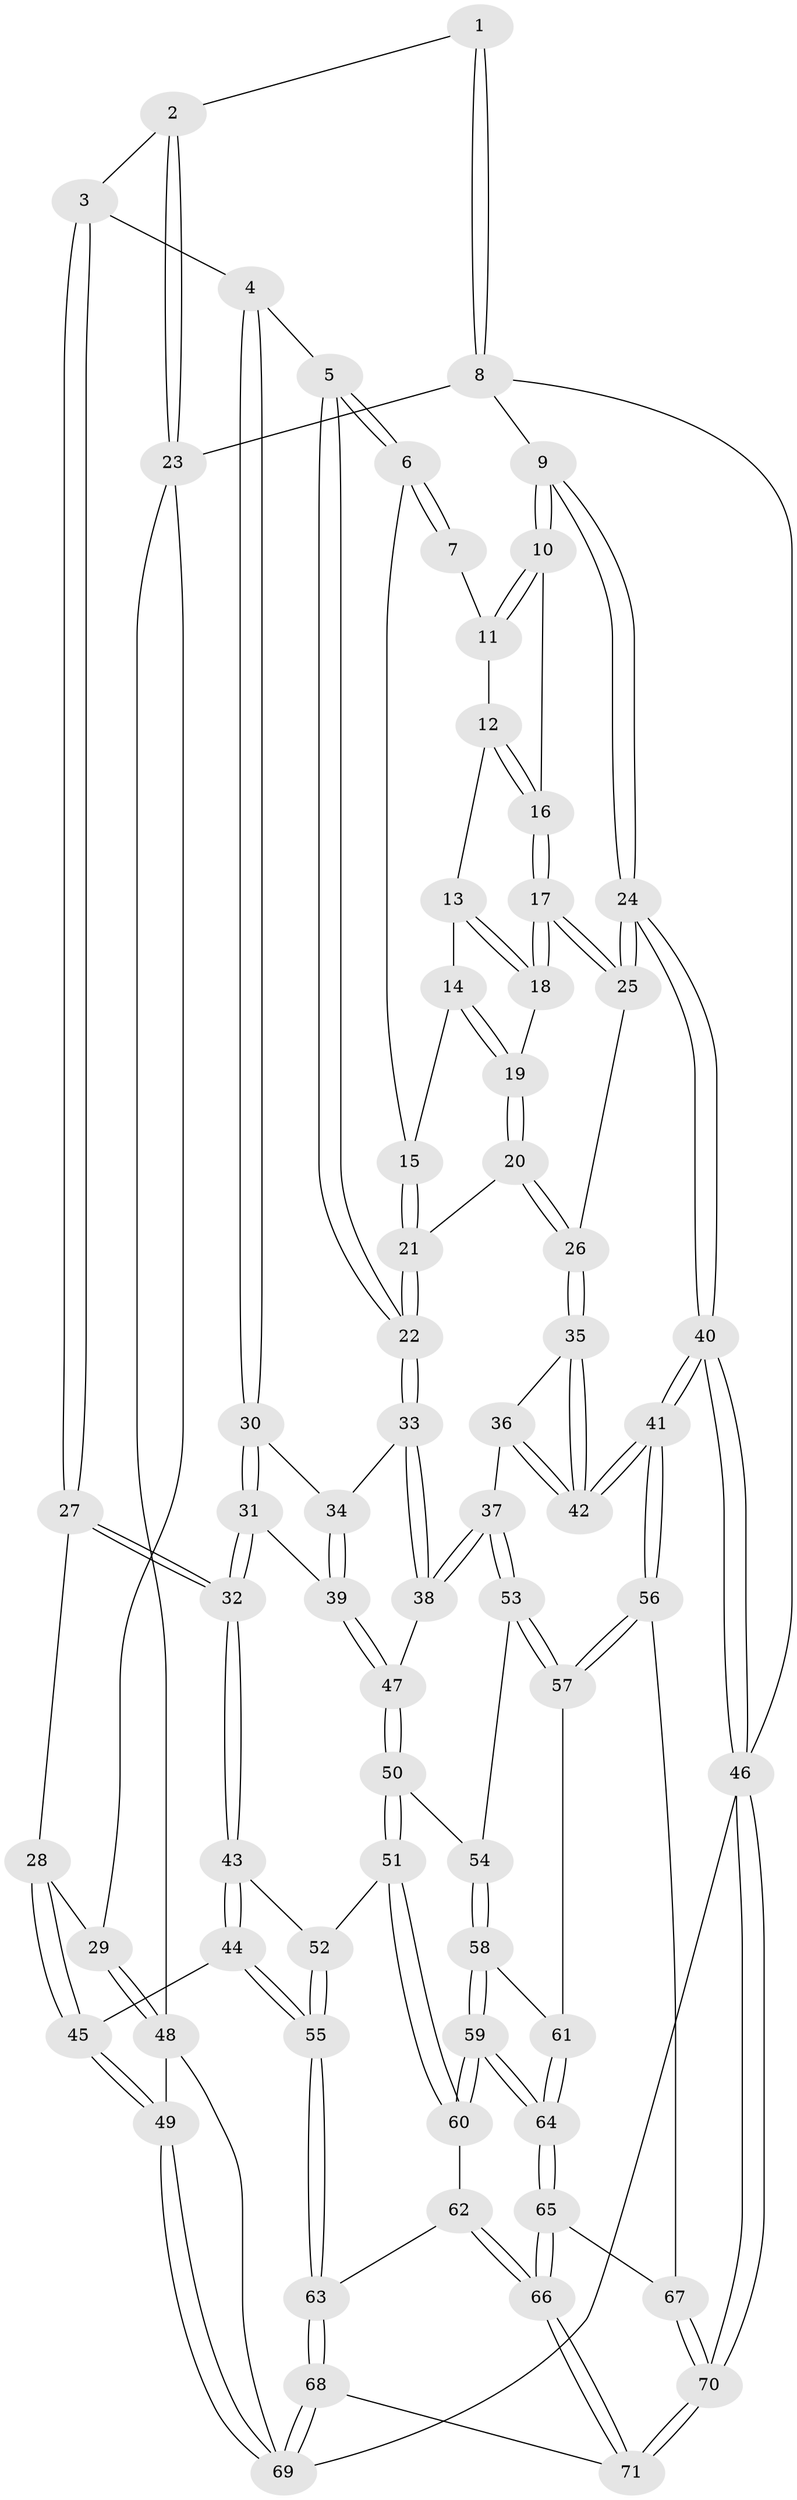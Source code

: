 // coarse degree distribution, {3: 0.10204081632653061, 4: 0.24489795918367346, 6: 0.2857142857142857, 2: 0.02040816326530612, 5: 0.32653061224489793, 7: 0.02040816326530612}
// Generated by graph-tools (version 1.1) at 2025/21/03/04/25 18:21:17]
// undirected, 71 vertices, 174 edges
graph export_dot {
graph [start="1"]
  node [color=gray90,style=filled];
  1 [pos="+0.7748778765071566+0"];
  2 [pos="+0.163484431577092+0"];
  3 [pos="+0.36537293553905426+0.10604727932940204"];
  4 [pos="+0.43534665141466905+0.1673442088603987"];
  5 [pos="+0.5033614266650847+0.1695793314140855"];
  6 [pos="+0.5984496223498168+0.15193669072851987"];
  7 [pos="+0.6934529527630648+0.06969432028115537"];
  8 [pos="+1+0"];
  9 [pos="+1+0"];
  10 [pos="+1+0.033613620007027216"];
  11 [pos="+0.794203030851581+0.1367360690764634"];
  12 [pos="+0.7881774243498088+0.18832174049194875"];
  13 [pos="+0.7828923681608381+0.20174361812168168"];
  14 [pos="+0.7354894404289686+0.22403737757959802"];
  15 [pos="+0.6609355720799204+0.20068648622688462"];
  16 [pos="+0.9112884996239641+0.20832713620484217"];
  17 [pos="+0.8627124817580911+0.2871234284791213"];
  18 [pos="+0.8197184423596255+0.25024030242032225"];
  19 [pos="+0.7432462657764624+0.2830407645094201"];
  20 [pos="+0.7349352174468476+0.3720270213478112"];
  21 [pos="+0.7003508753844576+0.3814324856191431"];
  22 [pos="+0.6894361683744985+0.38763823401430214"];
  23 [pos="+0+0"];
  24 [pos="+1+0.2831955154010696"];
  25 [pos="+0.8636486333404296+0.3758346561565728"];
  26 [pos="+0.8555181807821196+0.38563823827723487"];
  27 [pos="+0.20573987002990451+0.40997659329164315"];
  28 [pos="+0.17406335557657954+0.40985504531763073"];
  29 [pos="+0+0.20692493205722043"];
  30 [pos="+0.44267079913817087+0.27382679947614386"];
  31 [pos="+0.3841456544227236+0.4642861806090253"];
  32 [pos="+0.3259109406448396+0.4841608623986947"];
  33 [pos="+0.6516132575193404+0.4321789048671237"];
  34 [pos="+0.6039399514843355+0.42078695222212487"];
  35 [pos="+0.8582071451462993+0.3995965896980777"];
  36 [pos="+0.7219480415726743+0.5935722590260448"];
  37 [pos="+0.7117645516104953+0.5926468542340078"];
  38 [pos="+0.6551915551020197+0.47602180523401494"];
  39 [pos="+0.4372441257799549+0.49892777957696455"];
  40 [pos="+1+0.8420148450005156"];
  41 [pos="+1+0.8164232320020283"];
  42 [pos="+1+0.7108793362719417"];
  43 [pos="+0.31529929451316435+0.5107533911343574"];
  44 [pos="+0.07563670471704692+0.7081595722112105"];
  45 [pos="+0.07358861966435801+0.7074740749662253"];
  46 [pos="+1+1"];
  47 [pos="+0.48946203479265155+0.5759333635073516"];
  48 [pos="+0+0.6889871049432842"];
  49 [pos="+0+0.7005044593118749"];
  50 [pos="+0.5056452185743702+0.6518099978425613"];
  51 [pos="+0.41844326183318953+0.7237116535047122"];
  52 [pos="+0.33705368652996776+0.6256381065095887"];
  53 [pos="+0.6226884930642977+0.6783297818915838"];
  54 [pos="+0.6125599830233548+0.6808628116770464"];
  55 [pos="+0.11787925114752008+0.7381827997633238"];
  56 [pos="+0.7513097964169311+0.8131259729609855"];
  57 [pos="+0.7430508306876079+0.8091724026747532"];
  58 [pos="+0.5858201421704673+0.8110467943841573"];
  59 [pos="+0.5708875370013189+0.8463155349570676"];
  60 [pos="+0.4133656778990091+0.7353337618042542"];
  61 [pos="+0.7379864612287712+0.8105265380064821"];
  62 [pos="+0.37994390681799667+0.7740347263906573"];
  63 [pos="+0.20652265644227474+0.8228375207389844"];
  64 [pos="+0.5732012777261078+0.8813484385558662"];
  65 [pos="+0.5623289481705249+0.9435484911667027"];
  66 [pos="+0.5086937602710015+1"];
  67 [pos="+0.6820139000483962+0.9204570638348795"];
  68 [pos="+0.24857671507481358+1"];
  69 [pos="+0.20009229568119868+1"];
  70 [pos="+1+1"];
  71 [pos="+0.46656394939732004+1"];
  1 -- 2;
  1 -- 8;
  1 -- 8;
  2 -- 3;
  2 -- 23;
  2 -- 23;
  3 -- 4;
  3 -- 27;
  3 -- 27;
  4 -- 5;
  4 -- 30;
  4 -- 30;
  5 -- 6;
  5 -- 6;
  5 -- 22;
  5 -- 22;
  6 -- 7;
  6 -- 7;
  6 -- 15;
  7 -- 11;
  8 -- 9;
  8 -- 23;
  8 -- 46;
  9 -- 10;
  9 -- 10;
  9 -- 24;
  9 -- 24;
  10 -- 11;
  10 -- 11;
  10 -- 16;
  11 -- 12;
  12 -- 13;
  12 -- 16;
  12 -- 16;
  13 -- 14;
  13 -- 18;
  13 -- 18;
  14 -- 15;
  14 -- 19;
  14 -- 19;
  15 -- 21;
  15 -- 21;
  16 -- 17;
  16 -- 17;
  17 -- 18;
  17 -- 18;
  17 -- 25;
  17 -- 25;
  18 -- 19;
  19 -- 20;
  19 -- 20;
  20 -- 21;
  20 -- 26;
  20 -- 26;
  21 -- 22;
  21 -- 22;
  22 -- 33;
  22 -- 33;
  23 -- 29;
  23 -- 48;
  24 -- 25;
  24 -- 25;
  24 -- 40;
  24 -- 40;
  25 -- 26;
  26 -- 35;
  26 -- 35;
  27 -- 28;
  27 -- 32;
  27 -- 32;
  28 -- 29;
  28 -- 45;
  28 -- 45;
  29 -- 48;
  29 -- 48;
  30 -- 31;
  30 -- 31;
  30 -- 34;
  31 -- 32;
  31 -- 32;
  31 -- 39;
  32 -- 43;
  32 -- 43;
  33 -- 34;
  33 -- 38;
  33 -- 38;
  34 -- 39;
  34 -- 39;
  35 -- 36;
  35 -- 42;
  35 -- 42;
  36 -- 37;
  36 -- 42;
  36 -- 42;
  37 -- 38;
  37 -- 38;
  37 -- 53;
  37 -- 53;
  38 -- 47;
  39 -- 47;
  39 -- 47;
  40 -- 41;
  40 -- 41;
  40 -- 46;
  40 -- 46;
  41 -- 42;
  41 -- 42;
  41 -- 56;
  41 -- 56;
  43 -- 44;
  43 -- 44;
  43 -- 52;
  44 -- 45;
  44 -- 55;
  44 -- 55;
  45 -- 49;
  45 -- 49;
  46 -- 70;
  46 -- 70;
  46 -- 69;
  47 -- 50;
  47 -- 50;
  48 -- 49;
  48 -- 69;
  49 -- 69;
  49 -- 69;
  50 -- 51;
  50 -- 51;
  50 -- 54;
  51 -- 52;
  51 -- 60;
  51 -- 60;
  52 -- 55;
  52 -- 55;
  53 -- 54;
  53 -- 57;
  53 -- 57;
  54 -- 58;
  54 -- 58;
  55 -- 63;
  55 -- 63;
  56 -- 57;
  56 -- 57;
  56 -- 67;
  57 -- 61;
  58 -- 59;
  58 -- 59;
  58 -- 61;
  59 -- 60;
  59 -- 60;
  59 -- 64;
  59 -- 64;
  60 -- 62;
  61 -- 64;
  61 -- 64;
  62 -- 63;
  62 -- 66;
  62 -- 66;
  63 -- 68;
  63 -- 68;
  64 -- 65;
  64 -- 65;
  65 -- 66;
  65 -- 66;
  65 -- 67;
  66 -- 71;
  66 -- 71;
  67 -- 70;
  67 -- 70;
  68 -- 69;
  68 -- 69;
  68 -- 71;
  70 -- 71;
  70 -- 71;
}
